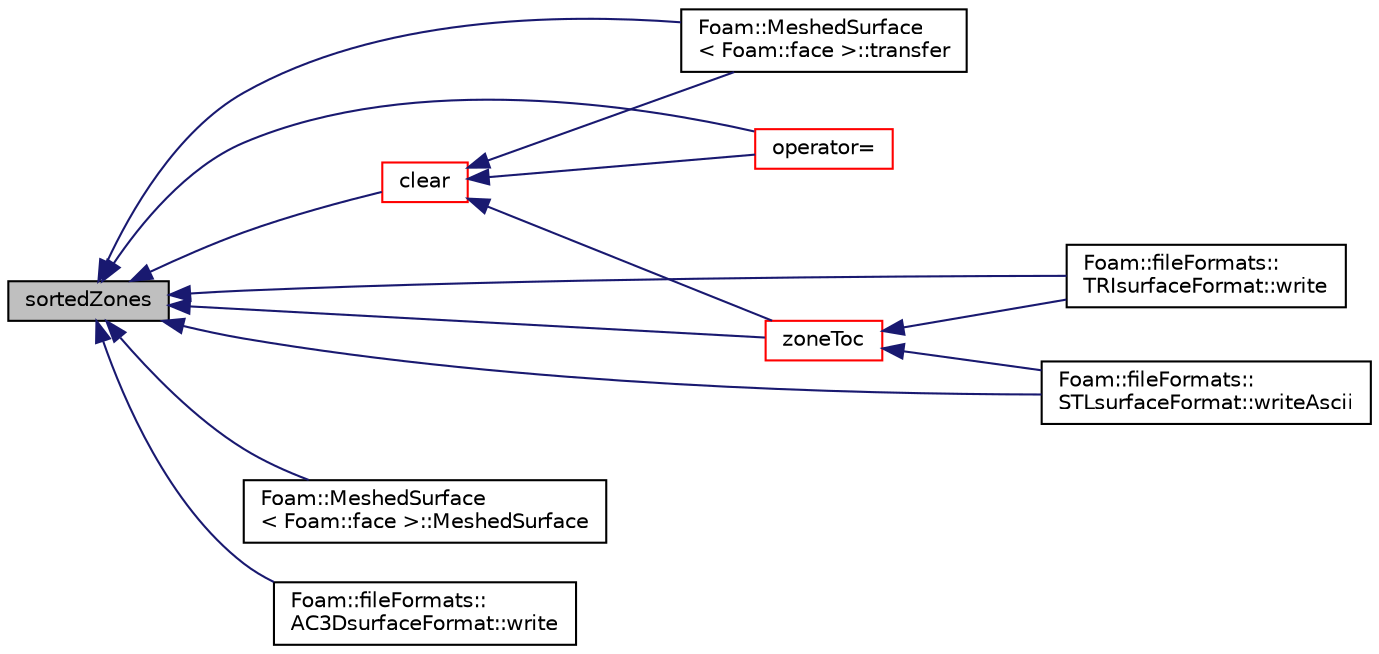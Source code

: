 digraph "sortedZones"
{
  bgcolor="transparent";
  edge [fontname="Helvetica",fontsize="10",labelfontname="Helvetica",labelfontsize="10"];
  node [fontname="Helvetica",fontsize="10",shape=record];
  rankdir="LR";
  Node2435 [label="sortedZones",height=0.2,width=0.4,color="black", fillcolor="grey75", style="filled", fontcolor="black"];
  Node2435 -> Node2436 [dir="back",color="midnightblue",fontsize="10",style="solid",fontname="Helvetica"];
  Node2436 [label="clear",height=0.2,width=0.4,color="red",URL="$a30841.html#ac8bb3912a3ce86b15842e79d0b421204",tooltip="Clear all storage. "];
  Node2436 -> Node2437 [dir="back",color="midnightblue",fontsize="10",style="solid",fontname="Helvetica"];
  Node2437 [label="Foam::MeshedSurface\l\< Foam::face \>::transfer",height=0.2,width=0.4,color="black",URL="$a30833.html#a6df38f92358a4c8ec775d27efb154326",tooltip="Transfer the contents of the argument and annul the argument. "];
  Node2436 -> Node2449 [dir="back",color="midnightblue",fontsize="10",style="solid",fontname="Helvetica"];
  Node2449 [label="operator=",height=0.2,width=0.4,color="red",URL="$a30841.html#a53075e9ec350d81ce2cfd0bb4db14e49"];
  Node2436 -> Node2445 [dir="back",color="midnightblue",fontsize="10",style="solid",fontname="Helvetica"];
  Node2445 [label="zoneToc",height=0.2,width=0.4,color="red",URL="$a30841.html#adc84fd65ce1212a7745d7e69a0fa9250",tooltip="Return const access to the zone table-of-contents. "];
  Node2445 -> Node2447 [dir="back",color="midnightblue",fontsize="10",style="solid",fontname="Helvetica"];
  Node2447 [label="Foam::fileFormats::\lTRIsurfaceFormat::write",height=0.2,width=0.4,color="black",URL="$a30917.html#a8eea7f3ea6f24bb7a37ee7ef16a1ad10",tooltip="Write UnsortedMeshedSurface,. "];
  Node2445 -> Node2448 [dir="back",color="midnightblue",fontsize="10",style="solid",fontname="Helvetica"];
  Node2448 [label="Foam::fileFormats::\lSTLsurfaceFormat::writeAscii",height=0.2,width=0.4,color="black",URL="$a30901.html#ad2585e47a74c01ea43d2a8a6da4f21e5",tooltip="Write UnsortedMeshedSurface (as ASCII) sorted by zone. "];
  Node2435 -> Node2451 [dir="back",color="midnightblue",fontsize="10",style="solid",fontname="Helvetica"];
  Node2451 [label="Foam::MeshedSurface\l\< Foam::face \>::MeshedSurface",height=0.2,width=0.4,color="black",URL="$a30833.html#a23eeba3103781d1e813b5152bbf6a0a2",tooltip="Construct from a UnsortedMeshedSurface. "];
  Node2435 -> Node2449 [dir="back",color="midnightblue",fontsize="10",style="solid",fontname="Helvetica"];
  Node2435 -> Node2437 [dir="back",color="midnightblue",fontsize="10",style="solid",fontname="Helvetica"];
  Node2435 -> Node2452 [dir="back",color="midnightblue",fontsize="10",style="solid",fontname="Helvetica"];
  Node2452 [label="Foam::fileFormats::\lAC3DsurfaceFormat::write",height=0.2,width=0.4,color="black",URL="$a30849.html#a8eea7f3ea6f24bb7a37ee7ef16a1ad10",tooltip="Write UnsortedMeshedSurface, the output is always sorted by zones. "];
  Node2435 -> Node2447 [dir="back",color="midnightblue",fontsize="10",style="solid",fontname="Helvetica"];
  Node2435 -> Node2448 [dir="back",color="midnightblue",fontsize="10",style="solid",fontname="Helvetica"];
  Node2435 -> Node2445 [dir="back",color="midnightblue",fontsize="10",style="solid",fontname="Helvetica"];
}
